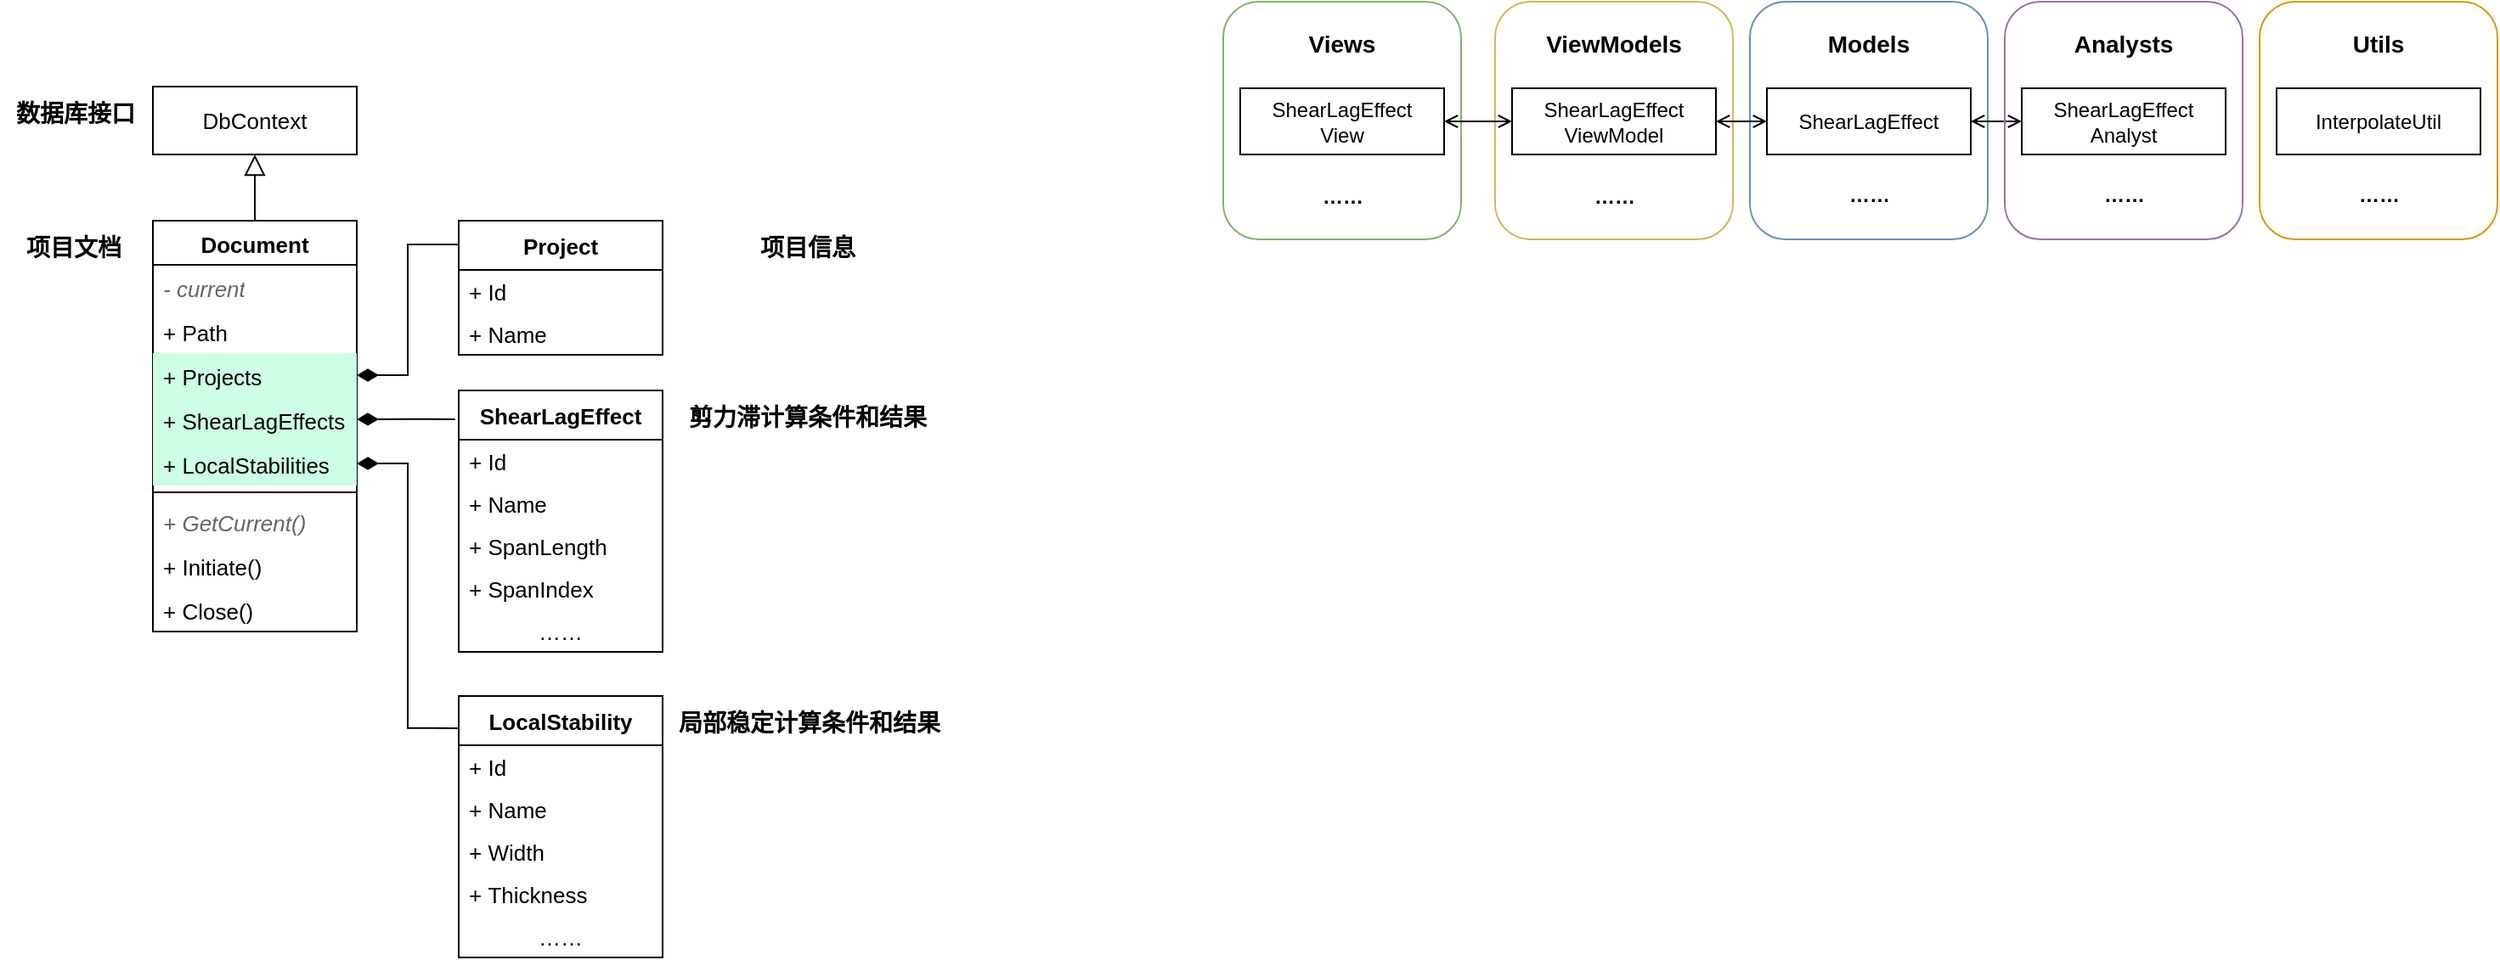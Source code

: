 <mxfile version="22.1.21" type="device">
  <diagram name="Page-1" id="jxYfr1FvhH2J3xnDXHIf">
    <mxGraphModel dx="2390" dy="1300" grid="1" gridSize="10" guides="1" tooltips="1" connect="1" arrows="1" fold="1" page="1" pageScale="1" pageWidth="1169" pageHeight="827" math="0" shadow="0">
      <root>
        <mxCell id="0" />
        <mxCell id="1" parent="0" />
        <mxCell id="rvAA7HlJTUEAq6nBMP_a-19" value="" style="rounded=1;whiteSpace=wrap;html=1;fillColor=none;strokeColor=#6c8ebf;" vertex="1" parent="1">
          <mxGeometry x="1140" y="110" width="140" height="140" as="geometry" />
        </mxCell>
        <mxCell id="rvAA7HlJTUEAq6nBMP_a-18" value="" style="rounded=1;whiteSpace=wrap;html=1;fillColor=none;strokeColor=#d6b656;" vertex="1" parent="1">
          <mxGeometry x="990" y="110" width="140" height="140" as="geometry" />
        </mxCell>
        <mxCell id="rvAA7HlJTUEAq6nBMP_a-16" value="" style="rounded=1;whiteSpace=wrap;html=1;fillColor=none;strokeColor=#82b366;" vertex="1" parent="1">
          <mxGeometry x="830" y="110" width="140" height="140" as="geometry" />
        </mxCell>
        <mxCell id="gxoFEK7GYGLFBIbiLZ-3-1" value="DbContext" style="rounded=0;whiteSpace=wrap;html=1;fontSize=13;" parent="1" vertex="1">
          <mxGeometry x="200" y="160" width="120" height="40" as="geometry" />
        </mxCell>
        <mxCell id="gxoFEK7GYGLFBIbiLZ-3-34" style="edgeStyle=orthogonalEdgeStyle;rounded=0;orthogonalLoop=1;jettySize=auto;html=1;endArrow=block;endFill=0;endSize=10;" parent="1" source="gxoFEK7GYGLFBIbiLZ-3-5" target="gxoFEK7GYGLFBIbiLZ-3-1" edge="1">
          <mxGeometry relative="1" as="geometry" />
        </mxCell>
        <mxCell id="gxoFEK7GYGLFBIbiLZ-3-5" value="Document" style="swimlane;fontStyle=1;align=center;verticalAlign=top;childLayout=stackLayout;horizontal=1;startSize=26;horizontalStack=0;resizeParent=1;resizeParentMax=0;resizeLast=0;collapsible=1;marginBottom=0;whiteSpace=wrap;html=1;fontSize=13;" parent="1" vertex="1">
          <mxGeometry x="200" y="239" width="120" height="242" as="geometry" />
        </mxCell>
        <mxCell id="gxoFEK7GYGLFBIbiLZ-3-6" value="-&amp;nbsp;current" style="text;strokeColor=none;fillColor=none;align=left;verticalAlign=top;spacingLeft=4;spacingRight=4;overflow=hidden;rotatable=0;points=[[0,0.5],[1,0.5]];portConstraint=eastwest;whiteSpace=wrap;html=1;fontStyle=2;fontSize=13;fontColor=#666666;" parent="gxoFEK7GYGLFBIbiLZ-3-5" vertex="1">
          <mxGeometry y="26" width="120" height="26" as="geometry" />
        </mxCell>
        <mxCell id="gxoFEK7GYGLFBIbiLZ-3-12" value="+&amp;nbsp;Path" style="text;strokeColor=none;fillColor=none;align=left;verticalAlign=top;spacingLeft=4;spacingRight=4;overflow=hidden;rotatable=0;points=[[0,0.5],[1,0.5]];portConstraint=eastwest;whiteSpace=wrap;html=1;fontSize=13;" parent="gxoFEK7GYGLFBIbiLZ-3-5" vertex="1">
          <mxGeometry y="52" width="120" height="26" as="geometry" />
        </mxCell>
        <mxCell id="gxoFEK7GYGLFBIbiLZ-3-10" value="+&amp;nbsp;Projects" style="text;strokeColor=none;fillColor=#CCFFE6;align=left;verticalAlign=top;spacingLeft=4;spacingRight=4;overflow=hidden;rotatable=0;points=[[0,0.5],[1,0.5]];portConstraint=eastwest;whiteSpace=wrap;html=1;fontSize=13;" parent="gxoFEK7GYGLFBIbiLZ-3-5" vertex="1">
          <mxGeometry y="78" width="120" height="26" as="geometry" />
        </mxCell>
        <mxCell id="gxoFEK7GYGLFBIbiLZ-3-9" value="+&amp;nbsp;ShearLagEffects" style="text;strokeColor=none;fillColor=#CCFFE6;align=left;verticalAlign=top;spacingLeft=4;spacingRight=4;overflow=hidden;rotatable=0;points=[[0,0.5],[1,0.5]];portConstraint=eastwest;whiteSpace=wrap;html=1;fontSize=13;" parent="gxoFEK7GYGLFBIbiLZ-3-5" vertex="1">
          <mxGeometry y="104" width="120" height="26" as="geometry" />
        </mxCell>
        <mxCell id="gxoFEK7GYGLFBIbiLZ-3-11" value="+&amp;nbsp;LocalStabilities" style="text;strokeColor=none;fillColor=#CCFFE6;align=left;verticalAlign=top;spacingLeft=4;spacingRight=4;overflow=hidden;rotatable=0;points=[[0,0.5],[1,0.5]];portConstraint=eastwest;whiteSpace=wrap;html=1;fontSize=13;" parent="gxoFEK7GYGLFBIbiLZ-3-5" vertex="1">
          <mxGeometry y="130" width="120" height="26" as="geometry" />
        </mxCell>
        <mxCell id="gxoFEK7GYGLFBIbiLZ-3-7" value="" style="line;strokeWidth=1;fillColor=none;align=left;verticalAlign=middle;spacingTop=-1;spacingLeft=3;spacingRight=3;rotatable=0;labelPosition=right;points=[];portConstraint=eastwest;strokeColor=inherit;fontSize=13;" parent="gxoFEK7GYGLFBIbiLZ-3-5" vertex="1">
          <mxGeometry y="156" width="120" height="8" as="geometry" />
        </mxCell>
        <mxCell id="gxoFEK7GYGLFBIbiLZ-3-8" value="+&amp;nbsp;GetCurrent()" style="text;strokeColor=none;fillColor=none;align=left;verticalAlign=top;spacingLeft=4;spacingRight=4;overflow=hidden;rotatable=0;points=[[0,0.5],[1,0.5]];portConstraint=eastwest;whiteSpace=wrap;html=1;fontStyle=2;fontSize=13;fontColor=#666666;" parent="gxoFEK7GYGLFBIbiLZ-3-5" vertex="1">
          <mxGeometry y="164" width="120" height="26" as="geometry" />
        </mxCell>
        <mxCell id="gxoFEK7GYGLFBIbiLZ-3-13" value="+&amp;nbsp;Initiate()" style="text;strokeColor=none;fillColor=none;align=left;verticalAlign=top;spacingLeft=4;spacingRight=4;overflow=hidden;rotatable=0;points=[[0,0.5],[1,0.5]];portConstraint=eastwest;whiteSpace=wrap;html=1;fontSize=13;" parent="gxoFEK7GYGLFBIbiLZ-3-5" vertex="1">
          <mxGeometry y="190" width="120" height="26" as="geometry" />
        </mxCell>
        <mxCell id="gxoFEK7GYGLFBIbiLZ-3-14" value="+&amp;nbsp;Close()" style="text;strokeColor=none;fillColor=none;align=left;verticalAlign=top;spacingLeft=4;spacingRight=4;overflow=hidden;rotatable=0;points=[[0,0.5],[1,0.5]];portConstraint=eastwest;whiteSpace=wrap;html=1;fontSize=13;" parent="gxoFEK7GYGLFBIbiLZ-3-5" vertex="1">
          <mxGeometry y="216" width="120" height="26" as="geometry" />
        </mxCell>
        <mxCell id="gxoFEK7GYGLFBIbiLZ-3-31" style="edgeStyle=orthogonalEdgeStyle;rounded=0;orthogonalLoop=1;jettySize=auto;html=1;exitX=0.008;exitY=0.177;exitDx=0;exitDy=0;exitPerimeter=0;endArrow=diamondThin;endFill=1;fontSize=13;endSize=10;" parent="1" source="gxoFEK7GYGLFBIbiLZ-3-16" target="gxoFEK7GYGLFBIbiLZ-3-10" edge="1">
          <mxGeometry relative="1" as="geometry" />
        </mxCell>
        <mxCell id="gxoFEK7GYGLFBIbiLZ-3-16" value="Project" style="swimlane;fontStyle=1;align=center;verticalAlign=middle;childLayout=stackLayout;horizontal=1;startSize=29;horizontalStack=0;resizeParent=1;resizeParentMax=0;resizeLast=0;collapsible=0;marginBottom=0;html=1;whiteSpace=wrap;fontSize=13;" parent="1" vertex="1">
          <mxGeometry x="380" y="239" width="120" height="79" as="geometry" />
        </mxCell>
        <mxCell id="gxoFEK7GYGLFBIbiLZ-3-17" value="+&amp;nbsp;Id" style="text;html=1;strokeColor=none;fillColor=none;align=left;verticalAlign=middle;spacingLeft=4;spacingRight=4;overflow=hidden;rotatable=0;points=[[0,0.5],[1,0.5]];portConstraint=eastwest;whiteSpace=wrap;fontSize=13;" parent="gxoFEK7GYGLFBIbiLZ-3-16" vertex="1">
          <mxGeometry y="29" width="120" height="25" as="geometry" />
        </mxCell>
        <mxCell id="gxoFEK7GYGLFBIbiLZ-3-18" value="+&amp;nbsp;Name" style="text;html=1;strokeColor=none;fillColor=none;align=left;verticalAlign=middle;spacingLeft=4;spacingRight=4;overflow=hidden;rotatable=0;points=[[0,0.5],[1,0.5]];portConstraint=eastwest;whiteSpace=wrap;fontSize=13;" parent="gxoFEK7GYGLFBIbiLZ-3-16" vertex="1">
          <mxGeometry y="54" width="120" height="25" as="geometry" />
        </mxCell>
        <mxCell id="gxoFEK7GYGLFBIbiLZ-3-32" style="edgeStyle=orthogonalEdgeStyle;rounded=0;orthogonalLoop=1;jettySize=auto;html=1;exitX=-0.017;exitY=0.11;exitDx=0;exitDy=0;exitPerimeter=0;endArrow=diamondThin;endFill=1;fontSize=13;endSize=10;" parent="1" source="gxoFEK7GYGLFBIbiLZ-3-19" target="gxoFEK7GYGLFBIbiLZ-3-9" edge="1">
          <mxGeometry relative="1" as="geometry" />
        </mxCell>
        <mxCell id="gxoFEK7GYGLFBIbiLZ-3-19" value="ShearLagEffect" style="swimlane;fontStyle=1;align=center;verticalAlign=middle;childLayout=stackLayout;horizontal=1;startSize=29;horizontalStack=0;resizeParent=1;resizeParentMax=0;resizeLast=0;collapsible=0;marginBottom=0;html=1;whiteSpace=wrap;fontSize=13;" parent="1" vertex="1">
          <mxGeometry x="380" y="339" width="120" height="154" as="geometry" />
        </mxCell>
        <mxCell id="gxoFEK7GYGLFBIbiLZ-3-20" value="+&amp;nbsp;Id" style="text;html=1;strokeColor=none;fillColor=none;align=left;verticalAlign=middle;spacingLeft=4;spacingRight=4;overflow=hidden;rotatable=0;points=[[0,0.5],[1,0.5]];portConstraint=eastwest;whiteSpace=wrap;fontSize=13;" parent="gxoFEK7GYGLFBIbiLZ-3-19" vertex="1">
          <mxGeometry y="29" width="120" height="25" as="geometry" />
        </mxCell>
        <mxCell id="gxoFEK7GYGLFBIbiLZ-3-21" value="+&amp;nbsp;Name" style="text;html=1;strokeColor=none;fillColor=none;align=left;verticalAlign=middle;spacingLeft=4;spacingRight=4;overflow=hidden;rotatable=0;points=[[0,0.5],[1,0.5]];portConstraint=eastwest;whiteSpace=wrap;fontSize=13;" parent="gxoFEK7GYGLFBIbiLZ-3-19" vertex="1">
          <mxGeometry y="54" width="120" height="25" as="geometry" />
        </mxCell>
        <mxCell id="gxoFEK7GYGLFBIbiLZ-3-25" value="+&amp;nbsp;SpanLength" style="text;html=1;strokeColor=none;fillColor=none;align=left;verticalAlign=middle;spacingLeft=4;spacingRight=4;overflow=hidden;rotatable=0;points=[[0,0.5],[1,0.5]];portConstraint=eastwest;whiteSpace=wrap;fontSize=13;" parent="gxoFEK7GYGLFBIbiLZ-3-19" vertex="1">
          <mxGeometry y="79" width="120" height="25" as="geometry" />
        </mxCell>
        <mxCell id="gxoFEK7GYGLFBIbiLZ-3-26" value="+&amp;nbsp;SpanIndex" style="text;html=1;strokeColor=none;fillColor=none;align=left;verticalAlign=middle;spacingLeft=4;spacingRight=4;overflow=hidden;rotatable=0;points=[[0,0.5],[1,0.5]];portConstraint=eastwest;whiteSpace=wrap;fontSize=13;" parent="gxoFEK7GYGLFBIbiLZ-3-19" vertex="1">
          <mxGeometry y="104" width="120" height="25" as="geometry" />
        </mxCell>
        <mxCell id="gxoFEK7GYGLFBIbiLZ-3-27" value="……" style="text;html=1;strokeColor=none;fillColor=none;align=center;verticalAlign=middle;spacingLeft=4;spacingRight=4;overflow=hidden;rotatable=0;points=[[0,0.5],[1,0.5]];portConstraint=eastwest;whiteSpace=wrap;fontSize=13;" parent="gxoFEK7GYGLFBIbiLZ-3-19" vertex="1">
          <mxGeometry y="129" width="120" height="25" as="geometry" />
        </mxCell>
        <mxCell id="gxoFEK7GYGLFBIbiLZ-3-33" style="edgeStyle=orthogonalEdgeStyle;rounded=0;orthogonalLoop=1;jettySize=auto;html=1;exitX=0.008;exitY=0.123;exitDx=0;exitDy=0;exitPerimeter=0;endArrow=diamondThin;endFill=1;fontSize=13;endSize=10;" parent="1" source="gxoFEK7GYGLFBIbiLZ-3-22" target="gxoFEK7GYGLFBIbiLZ-3-11" edge="1">
          <mxGeometry relative="1" as="geometry" />
        </mxCell>
        <mxCell id="gxoFEK7GYGLFBIbiLZ-3-22" value="LocalStability" style="swimlane;fontStyle=1;align=center;verticalAlign=middle;childLayout=stackLayout;horizontal=1;startSize=29;horizontalStack=0;resizeParent=1;resizeParentMax=0;resizeLast=0;collapsible=0;marginBottom=0;html=1;whiteSpace=wrap;fontSize=13;" parent="1" vertex="1">
          <mxGeometry x="380" y="519" width="120" height="154" as="geometry" />
        </mxCell>
        <mxCell id="gxoFEK7GYGLFBIbiLZ-3-23" value="+&amp;nbsp;Id" style="text;html=1;strokeColor=none;fillColor=none;align=left;verticalAlign=middle;spacingLeft=4;spacingRight=4;overflow=hidden;rotatable=0;points=[[0,0.5],[1,0.5]];portConstraint=eastwest;whiteSpace=wrap;fontSize=13;" parent="gxoFEK7GYGLFBIbiLZ-3-22" vertex="1">
          <mxGeometry y="29" width="120" height="25" as="geometry" />
        </mxCell>
        <mxCell id="gxoFEK7GYGLFBIbiLZ-3-24" value="+&amp;nbsp;Name" style="text;html=1;strokeColor=none;fillColor=none;align=left;verticalAlign=middle;spacingLeft=4;spacingRight=4;overflow=hidden;rotatable=0;points=[[0,0.5],[1,0.5]];portConstraint=eastwest;whiteSpace=wrap;fontSize=13;" parent="gxoFEK7GYGLFBIbiLZ-3-22" vertex="1">
          <mxGeometry y="54" width="120" height="25" as="geometry" />
        </mxCell>
        <mxCell id="gxoFEK7GYGLFBIbiLZ-3-28" value="+&amp;nbsp;Width" style="text;html=1;strokeColor=none;fillColor=none;align=left;verticalAlign=middle;spacingLeft=4;spacingRight=4;overflow=hidden;rotatable=0;points=[[0,0.5],[1,0.5]];portConstraint=eastwest;whiteSpace=wrap;fontSize=13;" parent="gxoFEK7GYGLFBIbiLZ-3-22" vertex="1">
          <mxGeometry y="79" width="120" height="25" as="geometry" />
        </mxCell>
        <mxCell id="gxoFEK7GYGLFBIbiLZ-3-29" value="+&amp;nbsp;Thickness" style="text;html=1;strokeColor=none;fillColor=none;align=left;verticalAlign=middle;spacingLeft=4;spacingRight=4;overflow=hidden;rotatable=0;points=[[0,0.5],[1,0.5]];portConstraint=eastwest;whiteSpace=wrap;fontSize=13;" parent="gxoFEK7GYGLFBIbiLZ-3-22" vertex="1">
          <mxGeometry y="104" width="120" height="25" as="geometry" />
        </mxCell>
        <mxCell id="gxoFEK7GYGLFBIbiLZ-3-30" value="……" style="text;html=1;strokeColor=none;fillColor=none;align=center;verticalAlign=middle;spacingLeft=4;spacingRight=4;overflow=hidden;rotatable=0;points=[[0,0.5],[1,0.5]];portConstraint=eastwest;whiteSpace=wrap;fontSize=13;" parent="gxoFEK7GYGLFBIbiLZ-3-22" vertex="1">
          <mxGeometry y="129" width="120" height="25" as="geometry" />
        </mxCell>
        <mxCell id="gxoFEK7GYGLFBIbiLZ-3-35" value="项目文档" style="text;html=1;align=center;verticalAlign=middle;resizable=0;points=[];autosize=1;strokeColor=none;fillColor=none;fontSize=14;fontStyle=1" parent="1" vertex="1">
          <mxGeometry x="116" y="240" width="74" height="29" as="geometry" />
        </mxCell>
        <mxCell id="gxoFEK7GYGLFBIbiLZ-3-36" value="项目信息" style="text;html=1;align=center;verticalAlign=middle;resizable=0;points=[];autosize=1;strokeColor=none;fillColor=none;fontSize=14;fontStyle=1" parent="1" vertex="1">
          <mxGeometry x="548" y="240" width="74" height="29" as="geometry" />
        </mxCell>
        <mxCell id="gxoFEK7GYGLFBIbiLZ-3-37" value="剪力滞计算条件和结果" style="text;html=1;align=center;verticalAlign=middle;resizable=0;points=[];autosize=1;strokeColor=none;fillColor=none;fontSize=14;fontStyle=1" parent="1" vertex="1">
          <mxGeometry x="506" y="340" width="158" height="29" as="geometry" />
        </mxCell>
        <mxCell id="gxoFEK7GYGLFBIbiLZ-3-38" value="局部稳定计算条件和结果" style="text;html=1;align=center;verticalAlign=middle;resizable=0;points=[];autosize=1;strokeColor=none;fillColor=none;fontSize=14;fontStyle=1" parent="1" vertex="1">
          <mxGeometry x="500" y="520" width="172" height="29" as="geometry" />
        </mxCell>
        <mxCell id="gxoFEK7GYGLFBIbiLZ-3-39" value="数据库接口" style="text;html=1;align=center;verticalAlign=middle;resizable=0;points=[];autosize=1;strokeColor=none;fillColor=none;fontSize=14;fontStyle=1" parent="1" vertex="1">
          <mxGeometry x="110" y="161" width="88" height="29" as="geometry" />
        </mxCell>
        <mxCell id="rvAA7HlJTUEAq6nBMP_a-1" value="Views" style="text;html=1;strokeColor=none;fillColor=none;align=center;verticalAlign=middle;whiteSpace=wrap;rounded=0;fontSize=14;fontStyle=1" vertex="1" parent="1">
          <mxGeometry x="870" y="120" width="60" height="30" as="geometry" />
        </mxCell>
        <mxCell id="rvAA7HlJTUEAq6nBMP_a-2" value="ViewModels" style="text;html=1;strokeColor=none;fillColor=none;align=center;verticalAlign=middle;whiteSpace=wrap;rounded=0;fontSize=14;fontStyle=1" vertex="1" parent="1">
          <mxGeometry x="1030" y="120" width="60" height="30" as="geometry" />
        </mxCell>
        <mxCell id="rvAA7HlJTUEAq6nBMP_a-3" value="Models" style="text;html=1;strokeColor=none;fillColor=none;align=center;verticalAlign=middle;whiteSpace=wrap;rounded=0;fontSize=14;fontStyle=1" vertex="1" parent="1">
          <mxGeometry x="1180" y="120" width="60" height="30" as="geometry" />
        </mxCell>
        <mxCell id="rvAA7HlJTUEAq6nBMP_a-20" style="edgeStyle=orthogonalEdgeStyle;rounded=0;orthogonalLoop=1;jettySize=auto;html=1;entryX=0;entryY=0.5;entryDx=0;entryDy=0;startArrow=open;startFill=0;endArrow=open;endFill=0;" edge="1" parent="1" source="rvAA7HlJTUEAq6nBMP_a-9" target="rvAA7HlJTUEAq6nBMP_a-10">
          <mxGeometry relative="1" as="geometry" />
        </mxCell>
        <mxCell id="rvAA7HlJTUEAq6nBMP_a-9" value="ShearLagEffect&lt;br&gt;View" style="rounded=0;whiteSpace=wrap;html=1;" vertex="1" parent="1">
          <mxGeometry x="840" y="161" width="120" height="39" as="geometry" />
        </mxCell>
        <mxCell id="rvAA7HlJTUEAq6nBMP_a-21" style="edgeStyle=orthogonalEdgeStyle;rounded=0;orthogonalLoop=1;jettySize=auto;html=1;endArrow=open;endFill=0;startArrow=open;startFill=0;" edge="1" parent="1" source="rvAA7HlJTUEAq6nBMP_a-10" target="rvAA7HlJTUEAq6nBMP_a-11">
          <mxGeometry relative="1" as="geometry" />
        </mxCell>
        <mxCell id="rvAA7HlJTUEAq6nBMP_a-10" value="ShearLagEffect&lt;br&gt;ViewModel" style="rounded=0;whiteSpace=wrap;html=1;" vertex="1" parent="1">
          <mxGeometry x="1000" y="161" width="120" height="39" as="geometry" />
        </mxCell>
        <mxCell id="rvAA7HlJTUEAq6nBMP_a-32" style="edgeStyle=orthogonalEdgeStyle;rounded=0;orthogonalLoop=1;jettySize=auto;html=1;startArrow=open;startFill=0;endArrow=open;endFill=0;" edge="1" parent="1" source="rvAA7HlJTUEAq6nBMP_a-11" target="rvAA7HlJTUEAq6nBMP_a-26">
          <mxGeometry relative="1" as="geometry" />
        </mxCell>
        <mxCell id="rvAA7HlJTUEAq6nBMP_a-11" value="ShearLagEffect" style="rounded=0;whiteSpace=wrap;html=1;" vertex="1" parent="1">
          <mxGeometry x="1150" y="161" width="120" height="39" as="geometry" />
        </mxCell>
        <mxCell id="rvAA7HlJTUEAq6nBMP_a-24" value="" style="rounded=1;whiteSpace=wrap;html=1;fillColor=none;strokeColor=#9673a6;" vertex="1" parent="1">
          <mxGeometry x="1290" y="110" width="140" height="140" as="geometry" />
        </mxCell>
        <mxCell id="rvAA7HlJTUEAq6nBMP_a-25" value="Analysts" style="text;html=1;strokeColor=none;fillColor=none;align=center;verticalAlign=middle;whiteSpace=wrap;rounded=0;fontSize=14;fontStyle=1" vertex="1" parent="1">
          <mxGeometry x="1330" y="120" width="60" height="30" as="geometry" />
        </mxCell>
        <mxCell id="rvAA7HlJTUEAq6nBMP_a-26" value="ShearLagEffect&lt;br&gt;Analyst" style="rounded=0;whiteSpace=wrap;html=1;" vertex="1" parent="1">
          <mxGeometry x="1300" y="161" width="120" height="39" as="geometry" />
        </mxCell>
        <mxCell id="rvAA7HlJTUEAq6nBMP_a-28" value="" style="rounded=1;whiteSpace=wrap;html=1;fillColor=none;strokeColor=#d79b00;" vertex="1" parent="1">
          <mxGeometry x="1440" y="110" width="140" height="140" as="geometry" />
        </mxCell>
        <mxCell id="rvAA7HlJTUEAq6nBMP_a-29" value="Utils" style="text;html=1;strokeColor=none;fillColor=none;align=center;verticalAlign=middle;whiteSpace=wrap;rounded=0;fontSize=14;fontStyle=1" vertex="1" parent="1">
          <mxGeometry x="1480" y="120" width="60" height="30" as="geometry" />
        </mxCell>
        <mxCell id="rvAA7HlJTUEAq6nBMP_a-30" value="InterpolateUtil" style="rounded=0;whiteSpace=wrap;html=1;" vertex="1" parent="1">
          <mxGeometry x="1450" y="161" width="120" height="39" as="geometry" />
        </mxCell>
        <mxCell id="rvAA7HlJTUEAq6nBMP_a-38" value="……" style="text;html=1;align=center;verticalAlign=middle;resizable=0;points=[];autosize=1;strokeColor=none;fillColor=none;fontStyle=1" vertex="1" parent="1">
          <mxGeometry x="875" y="210" width="50" height="30" as="geometry" />
        </mxCell>
        <mxCell id="rvAA7HlJTUEAq6nBMP_a-39" value="……" style="text;html=1;align=center;verticalAlign=middle;resizable=0;points=[];autosize=1;strokeColor=none;fillColor=none;fontStyle=1" vertex="1" parent="1">
          <mxGeometry x="1035" y="210" width="50" height="30" as="geometry" />
        </mxCell>
        <mxCell id="rvAA7HlJTUEAq6nBMP_a-40" value="……" style="text;html=1;align=center;verticalAlign=middle;resizable=0;points=[];autosize=1;strokeColor=none;fillColor=none;fontStyle=1" vertex="1" parent="1">
          <mxGeometry x="1185" y="209" width="50" height="30" as="geometry" />
        </mxCell>
        <mxCell id="rvAA7HlJTUEAq6nBMP_a-41" value="……" style="text;html=1;align=center;verticalAlign=middle;resizable=0;points=[];autosize=1;strokeColor=none;fillColor=none;fontStyle=1" vertex="1" parent="1">
          <mxGeometry x="1335" y="209" width="50" height="30" as="geometry" />
        </mxCell>
        <mxCell id="rvAA7HlJTUEAq6nBMP_a-42" value="……" style="text;html=1;align=center;verticalAlign=middle;resizable=0;points=[];autosize=1;strokeColor=none;fillColor=none;fontStyle=1" vertex="1" parent="1">
          <mxGeometry x="1485" y="209" width="50" height="30" as="geometry" />
        </mxCell>
      </root>
    </mxGraphModel>
  </diagram>
</mxfile>
